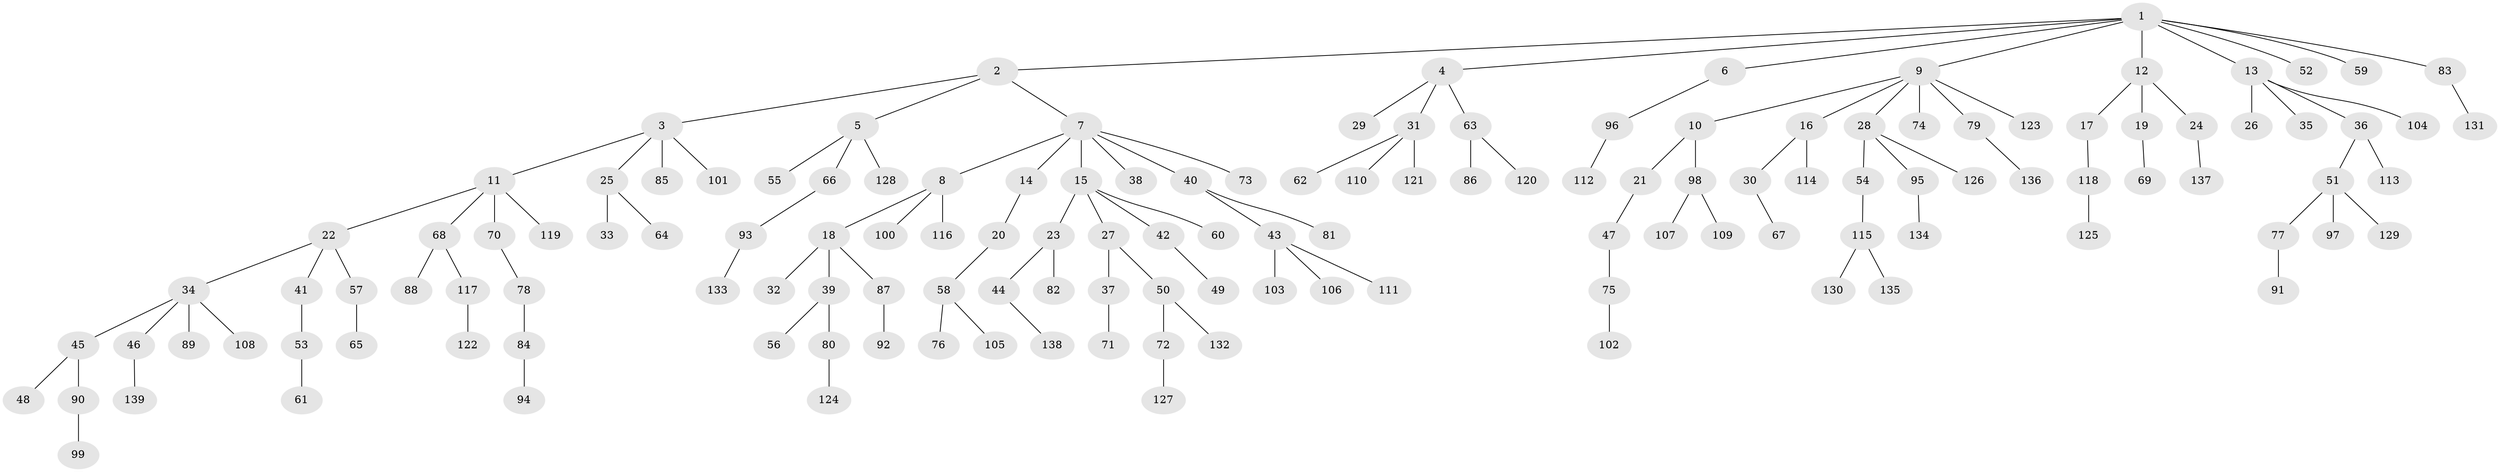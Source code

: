 // Generated by graph-tools (version 1.1) at 2025/53/03/09/25 04:53:12]
// undirected, 139 vertices, 138 edges
graph export_dot {
graph [start="1"]
  node [color=gray90,style=filled];
  1;
  2;
  3;
  4;
  5;
  6;
  7;
  8;
  9;
  10;
  11;
  12;
  13;
  14;
  15;
  16;
  17;
  18;
  19;
  20;
  21;
  22;
  23;
  24;
  25;
  26;
  27;
  28;
  29;
  30;
  31;
  32;
  33;
  34;
  35;
  36;
  37;
  38;
  39;
  40;
  41;
  42;
  43;
  44;
  45;
  46;
  47;
  48;
  49;
  50;
  51;
  52;
  53;
  54;
  55;
  56;
  57;
  58;
  59;
  60;
  61;
  62;
  63;
  64;
  65;
  66;
  67;
  68;
  69;
  70;
  71;
  72;
  73;
  74;
  75;
  76;
  77;
  78;
  79;
  80;
  81;
  82;
  83;
  84;
  85;
  86;
  87;
  88;
  89;
  90;
  91;
  92;
  93;
  94;
  95;
  96;
  97;
  98;
  99;
  100;
  101;
  102;
  103;
  104;
  105;
  106;
  107;
  108;
  109;
  110;
  111;
  112;
  113;
  114;
  115;
  116;
  117;
  118;
  119;
  120;
  121;
  122;
  123;
  124;
  125;
  126;
  127;
  128;
  129;
  130;
  131;
  132;
  133;
  134;
  135;
  136;
  137;
  138;
  139;
  1 -- 2;
  1 -- 4;
  1 -- 6;
  1 -- 9;
  1 -- 12;
  1 -- 13;
  1 -- 52;
  1 -- 59;
  1 -- 83;
  2 -- 3;
  2 -- 5;
  2 -- 7;
  3 -- 11;
  3 -- 25;
  3 -- 85;
  3 -- 101;
  4 -- 29;
  4 -- 31;
  4 -- 63;
  5 -- 55;
  5 -- 66;
  5 -- 128;
  6 -- 96;
  7 -- 8;
  7 -- 14;
  7 -- 15;
  7 -- 38;
  7 -- 40;
  7 -- 73;
  8 -- 18;
  8 -- 100;
  8 -- 116;
  9 -- 10;
  9 -- 16;
  9 -- 28;
  9 -- 74;
  9 -- 79;
  9 -- 123;
  10 -- 21;
  10 -- 98;
  11 -- 22;
  11 -- 68;
  11 -- 70;
  11 -- 119;
  12 -- 17;
  12 -- 19;
  12 -- 24;
  13 -- 26;
  13 -- 35;
  13 -- 36;
  13 -- 104;
  14 -- 20;
  15 -- 23;
  15 -- 27;
  15 -- 42;
  15 -- 60;
  16 -- 30;
  16 -- 114;
  17 -- 118;
  18 -- 32;
  18 -- 39;
  18 -- 87;
  19 -- 69;
  20 -- 58;
  21 -- 47;
  22 -- 34;
  22 -- 41;
  22 -- 57;
  23 -- 44;
  23 -- 82;
  24 -- 137;
  25 -- 33;
  25 -- 64;
  27 -- 37;
  27 -- 50;
  28 -- 54;
  28 -- 95;
  28 -- 126;
  30 -- 67;
  31 -- 62;
  31 -- 110;
  31 -- 121;
  34 -- 45;
  34 -- 46;
  34 -- 89;
  34 -- 108;
  36 -- 51;
  36 -- 113;
  37 -- 71;
  39 -- 56;
  39 -- 80;
  40 -- 43;
  40 -- 81;
  41 -- 53;
  42 -- 49;
  43 -- 103;
  43 -- 106;
  43 -- 111;
  44 -- 138;
  45 -- 48;
  45 -- 90;
  46 -- 139;
  47 -- 75;
  50 -- 72;
  50 -- 132;
  51 -- 77;
  51 -- 97;
  51 -- 129;
  53 -- 61;
  54 -- 115;
  57 -- 65;
  58 -- 76;
  58 -- 105;
  63 -- 86;
  63 -- 120;
  66 -- 93;
  68 -- 88;
  68 -- 117;
  70 -- 78;
  72 -- 127;
  75 -- 102;
  77 -- 91;
  78 -- 84;
  79 -- 136;
  80 -- 124;
  83 -- 131;
  84 -- 94;
  87 -- 92;
  90 -- 99;
  93 -- 133;
  95 -- 134;
  96 -- 112;
  98 -- 107;
  98 -- 109;
  115 -- 130;
  115 -- 135;
  117 -- 122;
  118 -- 125;
}
